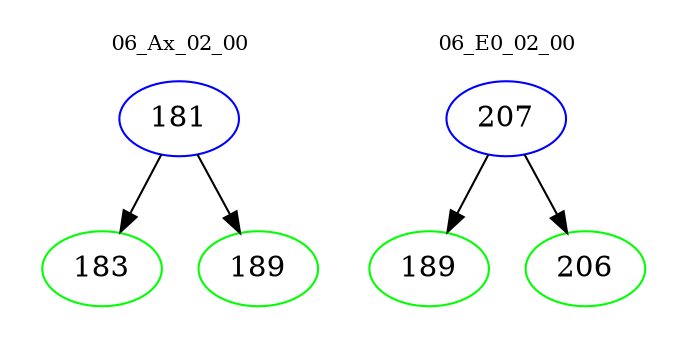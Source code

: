 digraph{
subgraph cluster_0 {
color = white
label = "06_Ax_02_00";
fontsize=10;
T0_181 [label="181", color="blue"]
T0_181 -> T0_183 [color="black"]
T0_183 [label="183", color="green"]
T0_181 -> T0_189 [color="black"]
T0_189 [label="189", color="green"]
}
subgraph cluster_1 {
color = white
label = "06_E0_02_00";
fontsize=10;
T1_207 [label="207", color="blue"]
T1_207 -> T1_189 [color="black"]
T1_189 [label="189", color="green"]
T1_207 -> T1_206 [color="black"]
T1_206 [label="206", color="green"]
}
}
